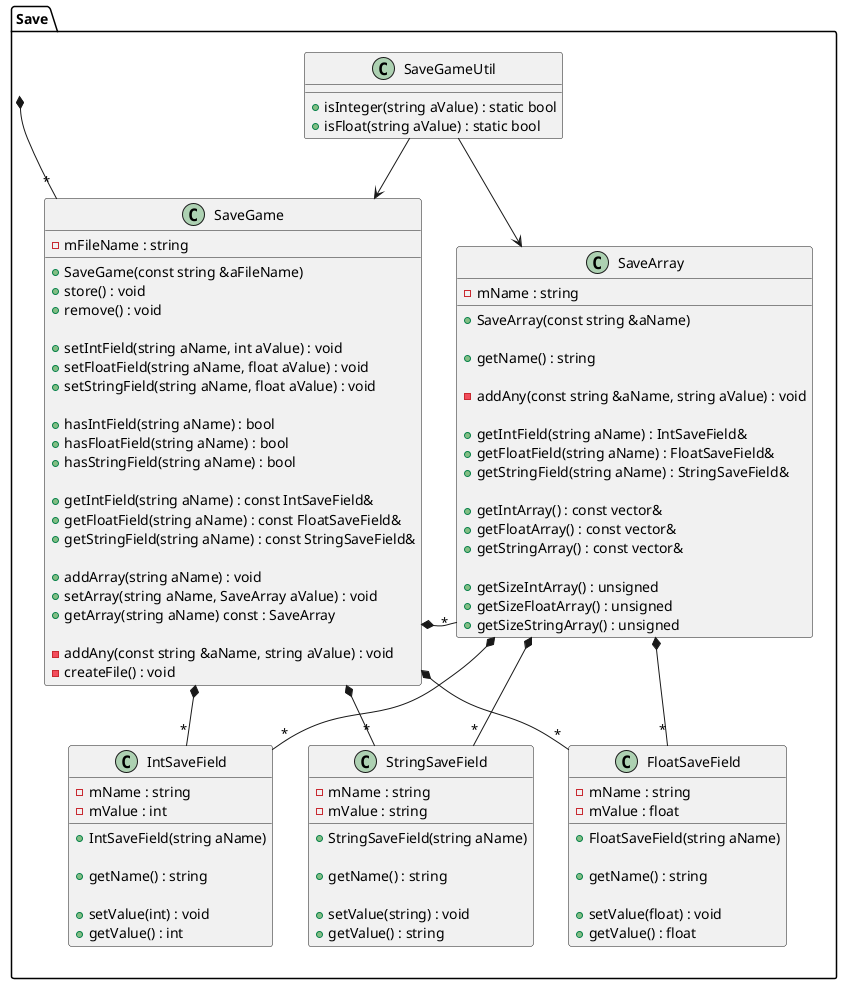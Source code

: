 @startuml savePackageClassDiagram

package Save{
class SaveGame {
-mFileName : string
    + SaveGame(const string &aFileName)
    + store() : void
    + remove() : void

    + setIntField(string aName, int aValue) : void
    + setFloatField(string aName, float aValue) : void
    + setStringField(string aName, float aValue) : void

    + hasIntField(string aName) : bool
    + hasFloatField(string aName) : bool
    + hasStringField(string aName) : bool

    + getIntField(string aName) : const IntSaveField&
    + getFloatField(string aName) : const FloatSaveField&
    + getStringField(string aName) : const StringSaveField&

    + addArray(string aName) : void
    + setArray(string aName, SaveArray aValue) : void
    + getArray(string aName) const : SaveArray

    - addAny(const string &aName, string aValue) : void
    - createFile() : void
}

class SaveArray {
    - mName : string
    + SaveArray(const string &aName)

    + getName() : string

    - addAny(const string &aName, string aValue) : void

    + getIntField(string aName) : IntSaveField&
    + getFloatField(string aName) : FloatSaveField&
    + getStringField(string aName) : StringSaveField&

    + getIntArray() : const vector&
    + getFloatArray() : const vector&
    + getStringArray() : const vector&

    + getSizeIntArray() : unsigned
    + getSizeFloatArray() : unsigned
    + getSizeStringArray() : unsigned
}



class SaveGameUtil {
  + isInteger(string aValue) : static bool
  + isFloat(string aValue) : static bool
}

together {
class IntSaveField {
  - mName : string
  - mValue : int

  + IntSaveField(string aName)

  + getName() : string

  + setValue(int) : void
  + getValue() : int
}

class FloatSaveField {
  - mName : string
  - mValue : float

  + FloatSaveField(string aName)

  + getName() : string

  + setValue(float) : void
  + getValue() : float
}

class StringSaveField {
  - mName : string
  - mValue : string

  + StringSaveField(string aName)

  + getName() : string

  + setValue(string) : void
  + getValue() : string
}
}

SaveGame *-- "*" SaveArray

SaveGame <-left- SaveGameUtil
SaveGame -[hidden]> SaveArray
SaveGame *--"*" IntSaveField
SaveGame *--"*" FloatSaveField
SaveGame *--"*" StringSaveField

SaveArray <-up- SaveGameUtil
SaveArray *--"*" IntSaveField
SaveArray *--"*" FloatSaveField
SaveArray *--"*" StringSaveField
}

Save *-- "*" SaveGame
@enduml